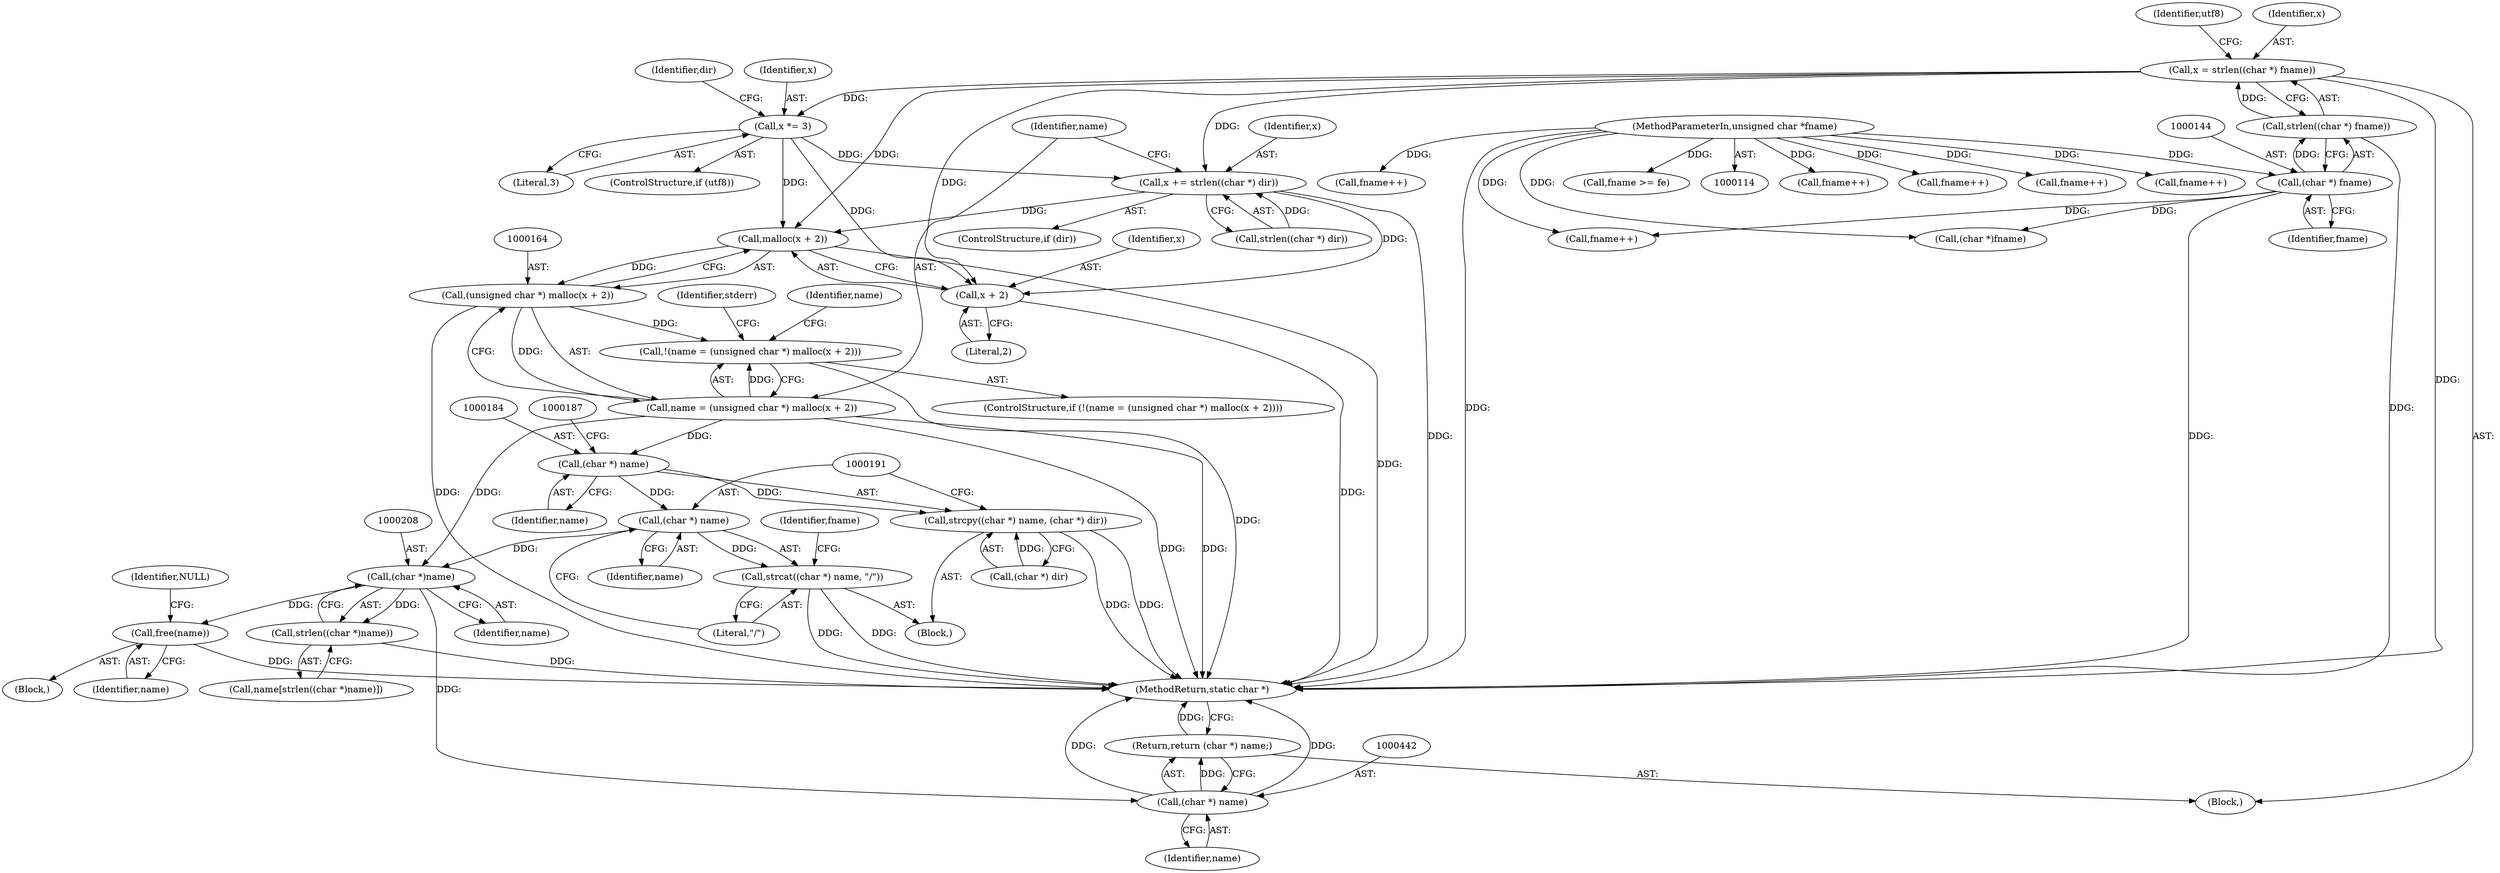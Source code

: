 digraph "1_libmspack_7cadd489698be117c47efcadd742651594429e6d@API" {
"1000140" [label="(Call,x = strlen((char *) fname))"];
"1000142" [label="(Call,strlen((char *) fname))"];
"1000143" [label="(Call,(char *) fname)"];
"1000115" [label="(MethodParameterIn,unsigned char *fname)"];
"1000148" [label="(Call,x *= 3)"];
"1000153" [label="(Call,x += strlen((char *) dir))"];
"1000165" [label="(Call,malloc(x + 2))"];
"1000163" [label="(Call,(unsigned char *) malloc(x + 2))"];
"1000160" [label="(Call,!(name = (unsigned char *) malloc(x + 2)))"];
"1000161" [label="(Call,name = (unsigned char *) malloc(x + 2))"];
"1000183" [label="(Call,(char *) name)"];
"1000182" [label="(Call,strcpy((char *) name, (char *) dir))"];
"1000190" [label="(Call,(char *) name)"];
"1000189" [label="(Call,strcat((char *) name, \"/\"))"];
"1000207" [label="(Call,(char *)name)"];
"1000206" [label="(Call,strlen((char *)name))"];
"1000229" [label="(Call,free(name))"];
"1000441" [label="(Call,(char *) name)"];
"1000440" [label="(Return,return (char *) name;)"];
"1000166" [label="(Call,x + 2)"];
"1000140" [label="(Call,x = strlen((char *) fname))"];
"1000177" [label="(Identifier,name)"];
"1000154" [label="(Identifier,x)"];
"1000291" [label="(Call,fname++)"];
"1000148" [label="(Call,x *= 3)"];
"1000159" [label="(ControlStructure,if (!(name = (unsigned char *) malloc(x + 2))))"];
"1000238" [label="(Call,fname++)"];
"1000155" [label="(Call,strlen((char *) dir))"];
"1000181" [label="(Block,)"];
"1000167" [label="(Identifier,x)"];
"1000190" [label="(Call,(char *) name)"];
"1000228" [label="(Block,)"];
"1000147" [label="(Identifier,utf8)"];
"1000216" [label="(Call,(char *)fname)"];
"1000142" [label="(Call,strlen((char *) fname))"];
"1000192" [label="(Identifier,name)"];
"1000189" [label="(Call,strcat((char *) name, \"/\"))"];
"1000145" [label="(Identifier,fname)"];
"1000171" [label="(Identifier,stderr)"];
"1000441" [label="(Call,(char *) name)"];
"1000183" [label="(Call,(char *) name)"];
"1000444" [label="(MethodReturn,static char *)"];
"1000151" [label="(ControlStructure,if (dir))"];
"1000152" [label="(Identifier,dir)"];
"1000204" [label="(Call,name[strlen((char *)name)])"];
"1000230" [label="(Identifier,name)"];
"1000146" [label="(ControlStructure,if (utf8))"];
"1000168" [label="(Literal,2)"];
"1000443" [label="(Identifier,name)"];
"1000153" [label="(Call,x += strlen((char *) dir))"];
"1000149" [label="(Identifier,x)"];
"1000440" [label="(Return,return (char *) name;)"];
"1000197" [label="(Identifier,fname)"];
"1000266" [label="(Call,fname++)"];
"1000163" [label="(Call,(unsigned char *) malloc(x + 2))"];
"1000186" [label="(Call,(char *) dir)"];
"1000299" [label="(Call,fname++)"];
"1000160" [label="(Call,!(name = (unsigned char *) malloc(x + 2)))"];
"1000407" [label="(Call,fname++)"];
"1000185" [label="(Identifier,name)"];
"1000199" [label="(Call,fname++)"];
"1000165" [label="(Call,malloc(x + 2))"];
"1000166" [label="(Call,x + 2)"];
"1000225" [label="(Call,fname >= fe)"];
"1000162" [label="(Identifier,name)"];
"1000182" [label="(Call,strcpy((char *) name, (char *) dir))"];
"1000209" [label="(Identifier,name)"];
"1000207" [label="(Call,(char *)name)"];
"1000150" [label="(Literal,3)"];
"1000229" [label="(Call,free(name))"];
"1000206" [label="(Call,strlen((char *)name))"];
"1000120" [label="(Block,)"];
"1000141" [label="(Identifier,x)"];
"1000232" [label="(Identifier,NULL)"];
"1000161" [label="(Call,name = (unsigned char *) malloc(x + 2))"];
"1000193" [label="(Literal,\"/\")"];
"1000115" [label="(MethodParameterIn,unsigned char *fname)"];
"1000143" [label="(Call,(char *) fname)"];
"1000140" -> "1000120"  [label="AST: "];
"1000140" -> "1000142"  [label="CFG: "];
"1000141" -> "1000140"  [label="AST: "];
"1000142" -> "1000140"  [label="AST: "];
"1000147" -> "1000140"  [label="CFG: "];
"1000140" -> "1000444"  [label="DDG: "];
"1000142" -> "1000140"  [label="DDG: "];
"1000140" -> "1000148"  [label="DDG: "];
"1000140" -> "1000153"  [label="DDG: "];
"1000140" -> "1000165"  [label="DDG: "];
"1000140" -> "1000166"  [label="DDG: "];
"1000142" -> "1000143"  [label="CFG: "];
"1000143" -> "1000142"  [label="AST: "];
"1000142" -> "1000444"  [label="DDG: "];
"1000143" -> "1000142"  [label="DDG: "];
"1000143" -> "1000145"  [label="CFG: "];
"1000144" -> "1000143"  [label="AST: "];
"1000145" -> "1000143"  [label="AST: "];
"1000143" -> "1000444"  [label="DDG: "];
"1000115" -> "1000143"  [label="DDG: "];
"1000143" -> "1000199"  [label="DDG: "];
"1000143" -> "1000216"  [label="DDG: "];
"1000115" -> "1000114"  [label="AST: "];
"1000115" -> "1000444"  [label="DDG: "];
"1000115" -> "1000199"  [label="DDG: "];
"1000115" -> "1000216"  [label="DDG: "];
"1000115" -> "1000225"  [label="DDG: "];
"1000115" -> "1000238"  [label="DDG: "];
"1000115" -> "1000266"  [label="DDG: "];
"1000115" -> "1000291"  [label="DDG: "];
"1000115" -> "1000299"  [label="DDG: "];
"1000115" -> "1000407"  [label="DDG: "];
"1000148" -> "1000146"  [label="AST: "];
"1000148" -> "1000150"  [label="CFG: "];
"1000149" -> "1000148"  [label="AST: "];
"1000150" -> "1000148"  [label="AST: "];
"1000152" -> "1000148"  [label="CFG: "];
"1000148" -> "1000153"  [label="DDG: "];
"1000148" -> "1000165"  [label="DDG: "];
"1000148" -> "1000166"  [label="DDG: "];
"1000153" -> "1000151"  [label="AST: "];
"1000153" -> "1000155"  [label="CFG: "];
"1000154" -> "1000153"  [label="AST: "];
"1000155" -> "1000153"  [label="AST: "];
"1000162" -> "1000153"  [label="CFG: "];
"1000153" -> "1000444"  [label="DDG: "];
"1000155" -> "1000153"  [label="DDG: "];
"1000153" -> "1000165"  [label="DDG: "];
"1000153" -> "1000166"  [label="DDG: "];
"1000165" -> "1000163"  [label="AST: "];
"1000165" -> "1000166"  [label="CFG: "];
"1000166" -> "1000165"  [label="AST: "];
"1000163" -> "1000165"  [label="CFG: "];
"1000165" -> "1000444"  [label="DDG: "];
"1000165" -> "1000163"  [label="DDG: "];
"1000163" -> "1000161"  [label="AST: "];
"1000164" -> "1000163"  [label="AST: "];
"1000161" -> "1000163"  [label="CFG: "];
"1000163" -> "1000444"  [label="DDG: "];
"1000163" -> "1000160"  [label="DDG: "];
"1000163" -> "1000161"  [label="DDG: "];
"1000160" -> "1000159"  [label="AST: "];
"1000160" -> "1000161"  [label="CFG: "];
"1000161" -> "1000160"  [label="AST: "];
"1000171" -> "1000160"  [label="CFG: "];
"1000177" -> "1000160"  [label="CFG: "];
"1000160" -> "1000444"  [label="DDG: "];
"1000161" -> "1000160"  [label="DDG: "];
"1000162" -> "1000161"  [label="AST: "];
"1000161" -> "1000444"  [label="DDG: "];
"1000161" -> "1000444"  [label="DDG: "];
"1000161" -> "1000183"  [label="DDG: "];
"1000161" -> "1000207"  [label="DDG: "];
"1000183" -> "1000182"  [label="AST: "];
"1000183" -> "1000185"  [label="CFG: "];
"1000184" -> "1000183"  [label="AST: "];
"1000185" -> "1000183"  [label="AST: "];
"1000187" -> "1000183"  [label="CFG: "];
"1000183" -> "1000182"  [label="DDG: "];
"1000183" -> "1000190"  [label="DDG: "];
"1000182" -> "1000181"  [label="AST: "];
"1000182" -> "1000186"  [label="CFG: "];
"1000186" -> "1000182"  [label="AST: "];
"1000191" -> "1000182"  [label="CFG: "];
"1000182" -> "1000444"  [label="DDG: "];
"1000182" -> "1000444"  [label="DDG: "];
"1000186" -> "1000182"  [label="DDG: "];
"1000190" -> "1000189"  [label="AST: "];
"1000190" -> "1000192"  [label="CFG: "];
"1000191" -> "1000190"  [label="AST: "];
"1000192" -> "1000190"  [label="AST: "];
"1000193" -> "1000190"  [label="CFG: "];
"1000190" -> "1000189"  [label="DDG: "];
"1000190" -> "1000207"  [label="DDG: "];
"1000189" -> "1000181"  [label="AST: "];
"1000189" -> "1000193"  [label="CFG: "];
"1000193" -> "1000189"  [label="AST: "];
"1000197" -> "1000189"  [label="CFG: "];
"1000189" -> "1000444"  [label="DDG: "];
"1000189" -> "1000444"  [label="DDG: "];
"1000207" -> "1000206"  [label="AST: "];
"1000207" -> "1000209"  [label="CFG: "];
"1000208" -> "1000207"  [label="AST: "];
"1000209" -> "1000207"  [label="AST: "];
"1000206" -> "1000207"  [label="CFG: "];
"1000207" -> "1000206"  [label="DDG: "];
"1000207" -> "1000229"  [label="DDG: "];
"1000207" -> "1000441"  [label="DDG: "];
"1000206" -> "1000204"  [label="AST: "];
"1000204" -> "1000206"  [label="CFG: "];
"1000206" -> "1000444"  [label="DDG: "];
"1000229" -> "1000228"  [label="AST: "];
"1000229" -> "1000230"  [label="CFG: "];
"1000230" -> "1000229"  [label="AST: "];
"1000232" -> "1000229"  [label="CFG: "];
"1000229" -> "1000444"  [label="DDG: "];
"1000441" -> "1000440"  [label="AST: "];
"1000441" -> "1000443"  [label="CFG: "];
"1000442" -> "1000441"  [label="AST: "];
"1000443" -> "1000441"  [label="AST: "];
"1000440" -> "1000441"  [label="CFG: "];
"1000441" -> "1000444"  [label="DDG: "];
"1000441" -> "1000444"  [label="DDG: "];
"1000441" -> "1000440"  [label="DDG: "];
"1000440" -> "1000120"  [label="AST: "];
"1000444" -> "1000440"  [label="CFG: "];
"1000440" -> "1000444"  [label="DDG: "];
"1000166" -> "1000168"  [label="CFG: "];
"1000167" -> "1000166"  [label="AST: "];
"1000168" -> "1000166"  [label="AST: "];
"1000166" -> "1000444"  [label="DDG: "];
}
